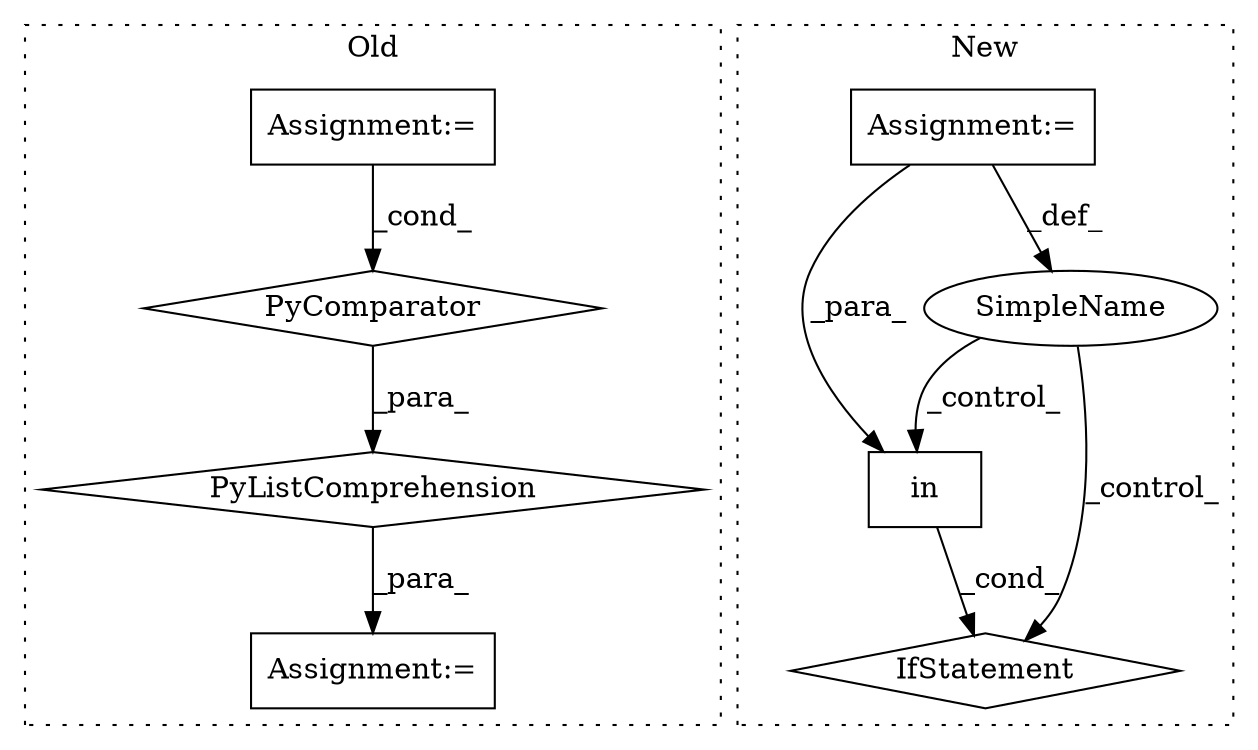 digraph G {
subgraph cluster0 {
1 [label="PyListComprehension" a="109" s="3383" l="127" shape="diamond"];
3 [label="Assignment:=" a="7" s="3465" l="37" shape="box"];
4 [label="PyComparator" a="113" s="3465" l="37" shape="diamond"];
6 [label="Assignment:=" a="7" s="3369" l="14" shape="box"];
label = "Old";
style="dotted";
}
subgraph cluster1 {
2 [label="in" a="105" s="4646" l="22" shape="box"];
5 [label="IfStatement" a="25" s="4638,4668" l="8,2" shape="diamond"];
7 [label="SimpleName" a="42" s="" l="" shape="ellipse"];
8 [label="Assignment:=" a="7" s="3537" l="1" shape="box"];
label = "New";
style="dotted";
}
1 -> 6 [label="_para_"];
2 -> 5 [label="_cond_"];
3 -> 4 [label="_cond_"];
4 -> 1 [label="_para_"];
7 -> 2 [label="_control_"];
7 -> 5 [label="_control_"];
8 -> 2 [label="_para_"];
8 -> 7 [label="_def_"];
}